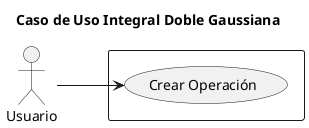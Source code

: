 @startuml

title Caso de Uso Integral Doble Gaussiana

left to right direction

actor Usuario as user

rectangle  {
    usecase "Crear Operación" as crear
}

user --> crear: ""

@enduml